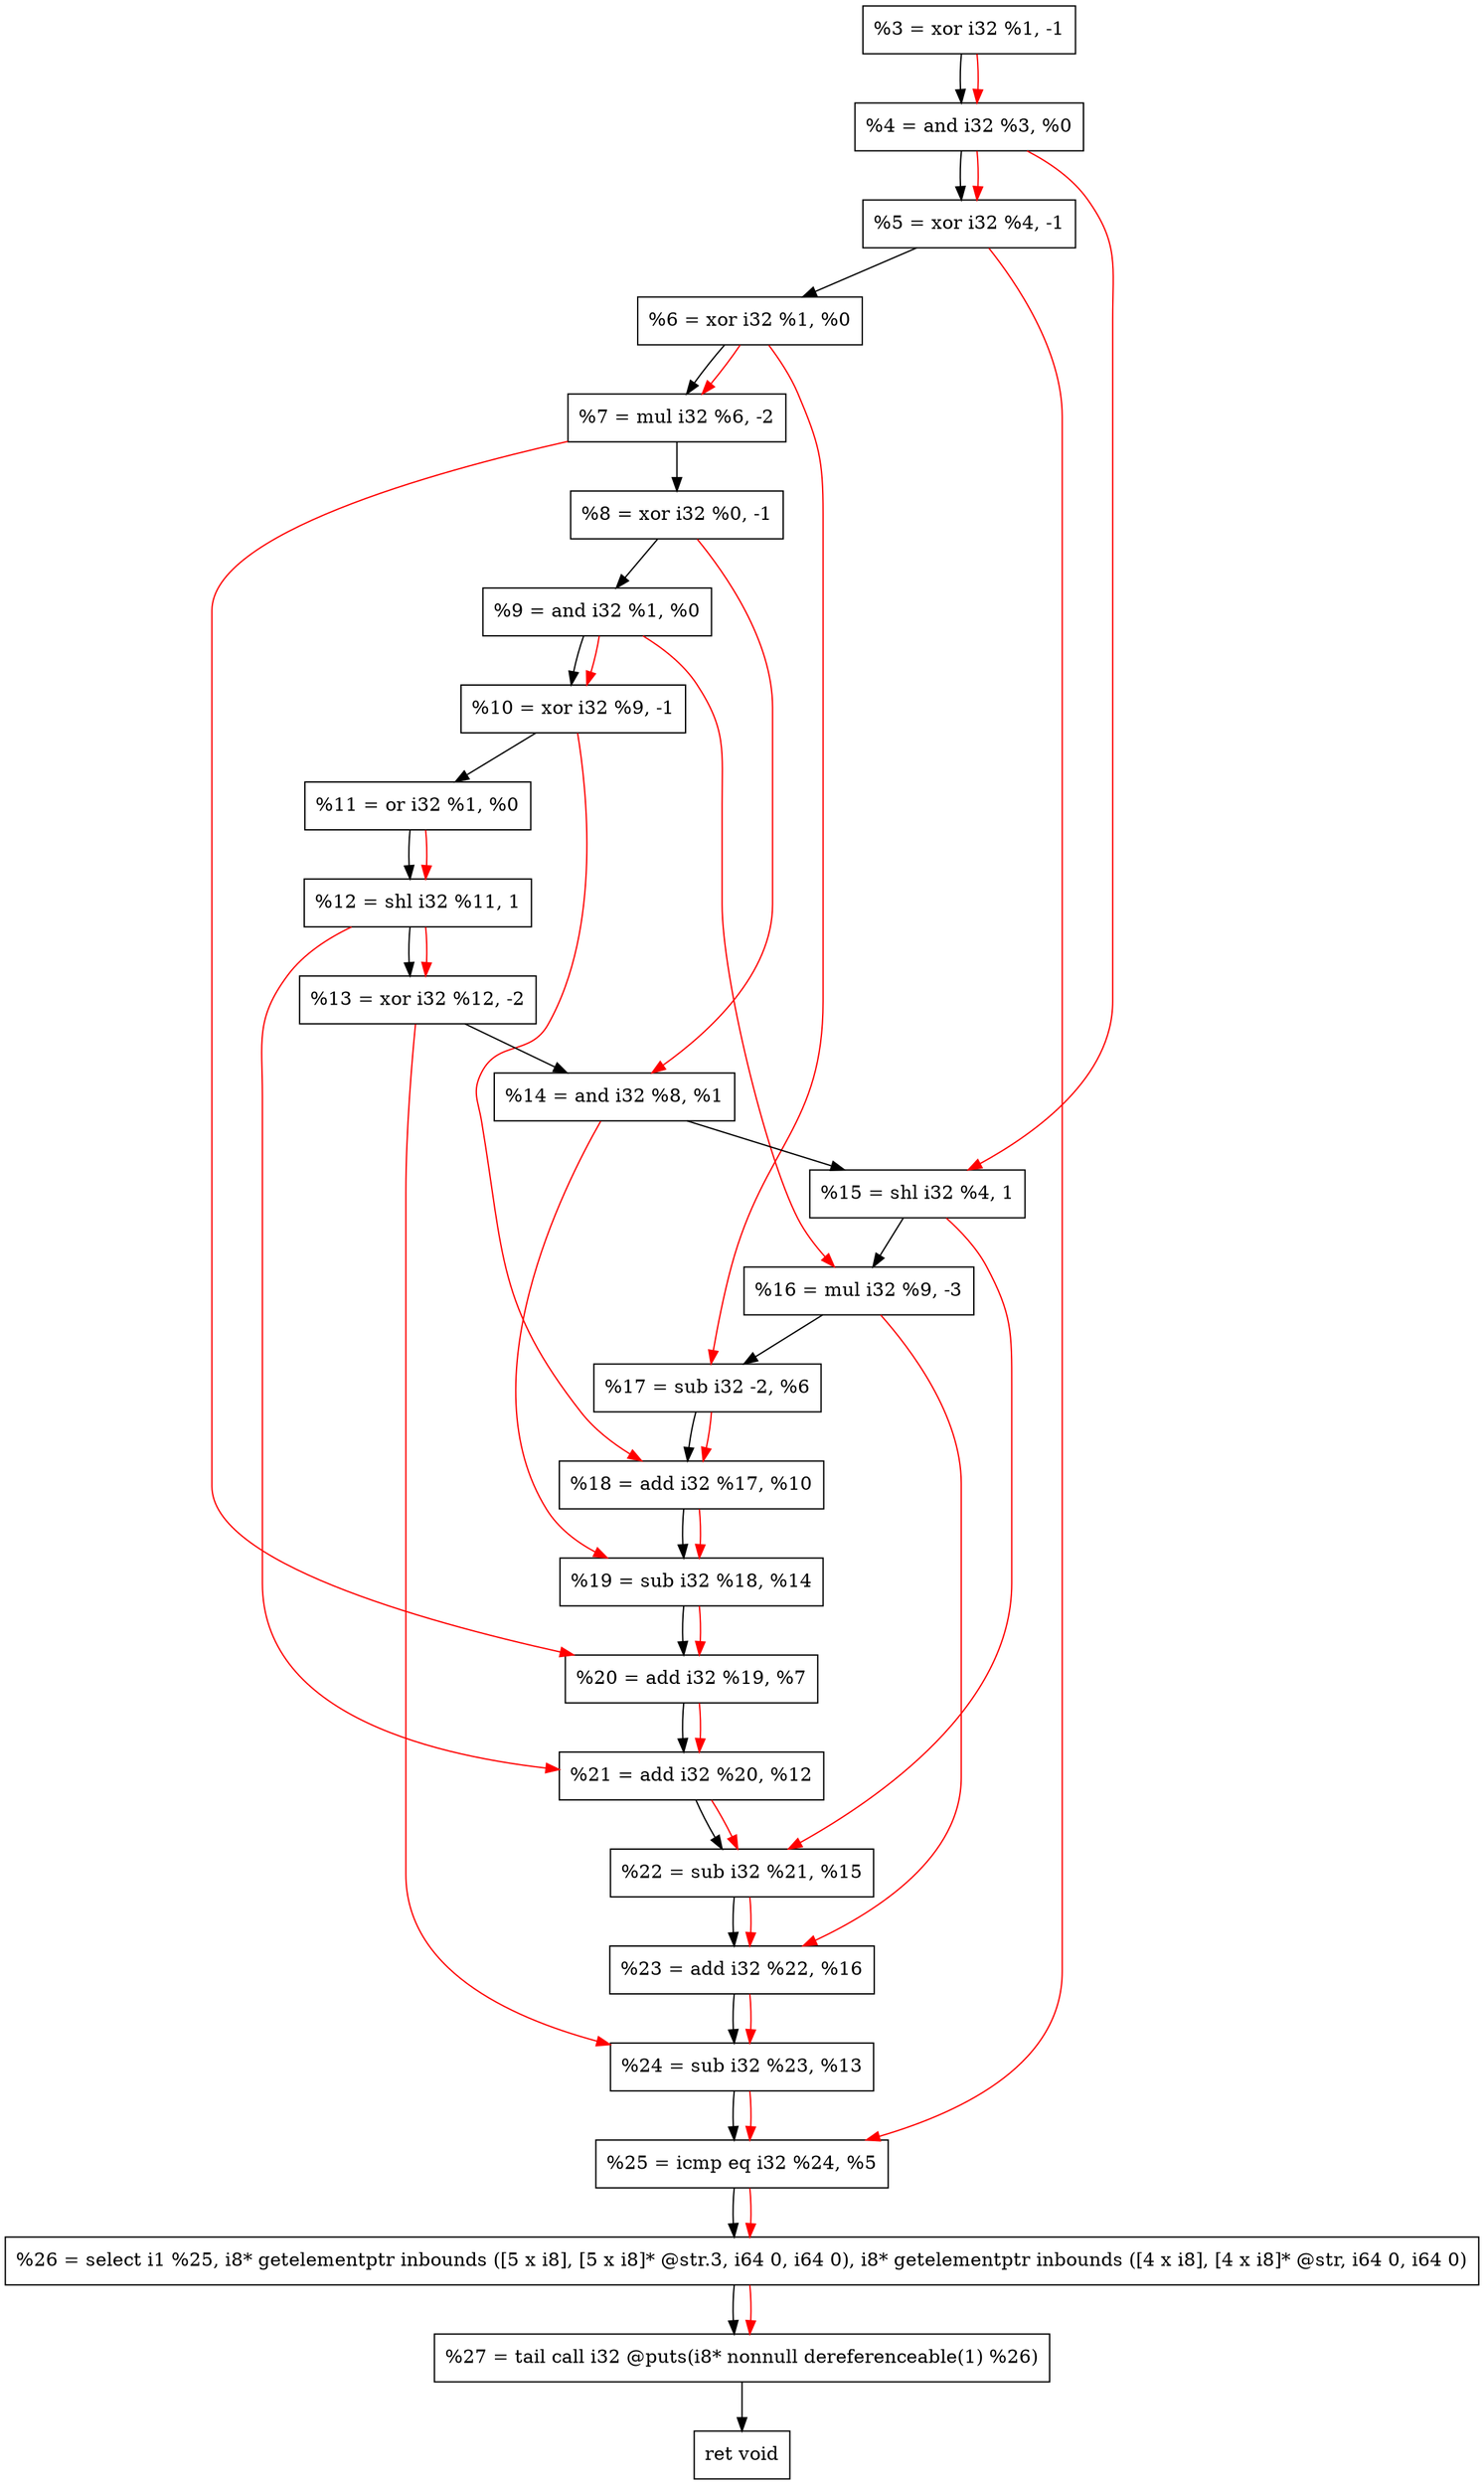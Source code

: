 digraph "DFG for'crackme' function" {
	Node0x1a25b50[shape=record, label="  %3 = xor i32 %1, -1"];
	Node0x1a25bc0[shape=record, label="  %4 = and i32 %3, %0"];
	Node0x1a25c80[shape=record, label="  %5 = xor i32 %4, -1"];
	Node0x1a25cf0[shape=record, label="  %6 = xor i32 %1, %0"];
	Node0x1a25d60[shape=record, label="  %7 = mul i32 %6, -2"];
	Node0x1a25dd0[shape=record, label="  %8 = xor i32 %0, -1"];
	Node0x1a25e40[shape=record, label="  %9 = and i32 %1, %0"];
	Node0x1a25eb0[shape=record, label="  %10 = xor i32 %9, -1"];
	Node0x1a25f20[shape=record, label="  %11 = or i32 %1, %0"];
	Node0x1a25fc0[shape=record, label="  %12 = shl i32 %11, 1"];
	Node0x1a26030[shape=record, label="  %13 = xor i32 %12, -2"];
	Node0x1a260a0[shape=record, label="  %14 = and i32 %8, %1"];
	Node0x1a26110[shape=record, label="  %15 = shl i32 %4, 1"];
	Node0x1a261b0[shape=record, label="  %16 = mul i32 %9, -3"];
	Node0x1a26220[shape=record, label="  %17 = sub i32 -2, %6"];
	Node0x1a26290[shape=record, label="  %18 = add i32 %17, %10"];
	Node0x1a26300[shape=record, label="  %19 = sub i32 %18, %14"];
	Node0x1a26370[shape=record, label="  %20 = add i32 %19, %7"];
	Node0x1a263e0[shape=record, label="  %21 = add i32 %20, %12"];
	Node0x1a26450[shape=record, label="  %22 = sub i32 %21, %15"];
	Node0x1a264c0[shape=record, label="  %23 = add i32 %22, %16"];
	Node0x1a26530[shape=record, label="  %24 = sub i32 %23, %13"];
	Node0x1a265a0[shape=record, label="  %25 = icmp eq i32 %24, %5"];
	Node0x19c6268[shape=record, label="  %26 = select i1 %25, i8* getelementptr inbounds ([5 x i8], [5 x i8]* @str.3, i64 0, i64 0), i8* getelementptr inbounds ([4 x i8], [4 x i8]* @str, i64 0, i64 0)"];
	Node0x1a26a40[shape=record, label="  %27 = tail call i32 @puts(i8* nonnull dereferenceable(1) %26)"];
	Node0x1a26a90[shape=record, label="  ret void"];
	Node0x1a25b50 -> Node0x1a25bc0;
	Node0x1a25bc0 -> Node0x1a25c80;
	Node0x1a25c80 -> Node0x1a25cf0;
	Node0x1a25cf0 -> Node0x1a25d60;
	Node0x1a25d60 -> Node0x1a25dd0;
	Node0x1a25dd0 -> Node0x1a25e40;
	Node0x1a25e40 -> Node0x1a25eb0;
	Node0x1a25eb0 -> Node0x1a25f20;
	Node0x1a25f20 -> Node0x1a25fc0;
	Node0x1a25fc0 -> Node0x1a26030;
	Node0x1a26030 -> Node0x1a260a0;
	Node0x1a260a0 -> Node0x1a26110;
	Node0x1a26110 -> Node0x1a261b0;
	Node0x1a261b0 -> Node0x1a26220;
	Node0x1a26220 -> Node0x1a26290;
	Node0x1a26290 -> Node0x1a26300;
	Node0x1a26300 -> Node0x1a26370;
	Node0x1a26370 -> Node0x1a263e0;
	Node0x1a263e0 -> Node0x1a26450;
	Node0x1a26450 -> Node0x1a264c0;
	Node0x1a264c0 -> Node0x1a26530;
	Node0x1a26530 -> Node0x1a265a0;
	Node0x1a265a0 -> Node0x19c6268;
	Node0x19c6268 -> Node0x1a26a40;
	Node0x1a26a40 -> Node0x1a26a90;
edge [color=red]
	Node0x1a25b50 -> Node0x1a25bc0;
	Node0x1a25bc0 -> Node0x1a25c80;
	Node0x1a25cf0 -> Node0x1a25d60;
	Node0x1a25e40 -> Node0x1a25eb0;
	Node0x1a25f20 -> Node0x1a25fc0;
	Node0x1a25fc0 -> Node0x1a26030;
	Node0x1a25dd0 -> Node0x1a260a0;
	Node0x1a25bc0 -> Node0x1a26110;
	Node0x1a25e40 -> Node0x1a261b0;
	Node0x1a25cf0 -> Node0x1a26220;
	Node0x1a26220 -> Node0x1a26290;
	Node0x1a25eb0 -> Node0x1a26290;
	Node0x1a26290 -> Node0x1a26300;
	Node0x1a260a0 -> Node0x1a26300;
	Node0x1a26300 -> Node0x1a26370;
	Node0x1a25d60 -> Node0x1a26370;
	Node0x1a26370 -> Node0x1a263e0;
	Node0x1a25fc0 -> Node0x1a263e0;
	Node0x1a263e0 -> Node0x1a26450;
	Node0x1a26110 -> Node0x1a26450;
	Node0x1a26450 -> Node0x1a264c0;
	Node0x1a261b0 -> Node0x1a264c0;
	Node0x1a264c0 -> Node0x1a26530;
	Node0x1a26030 -> Node0x1a26530;
	Node0x1a26530 -> Node0x1a265a0;
	Node0x1a25c80 -> Node0x1a265a0;
	Node0x1a265a0 -> Node0x19c6268;
	Node0x19c6268 -> Node0x1a26a40;
}
